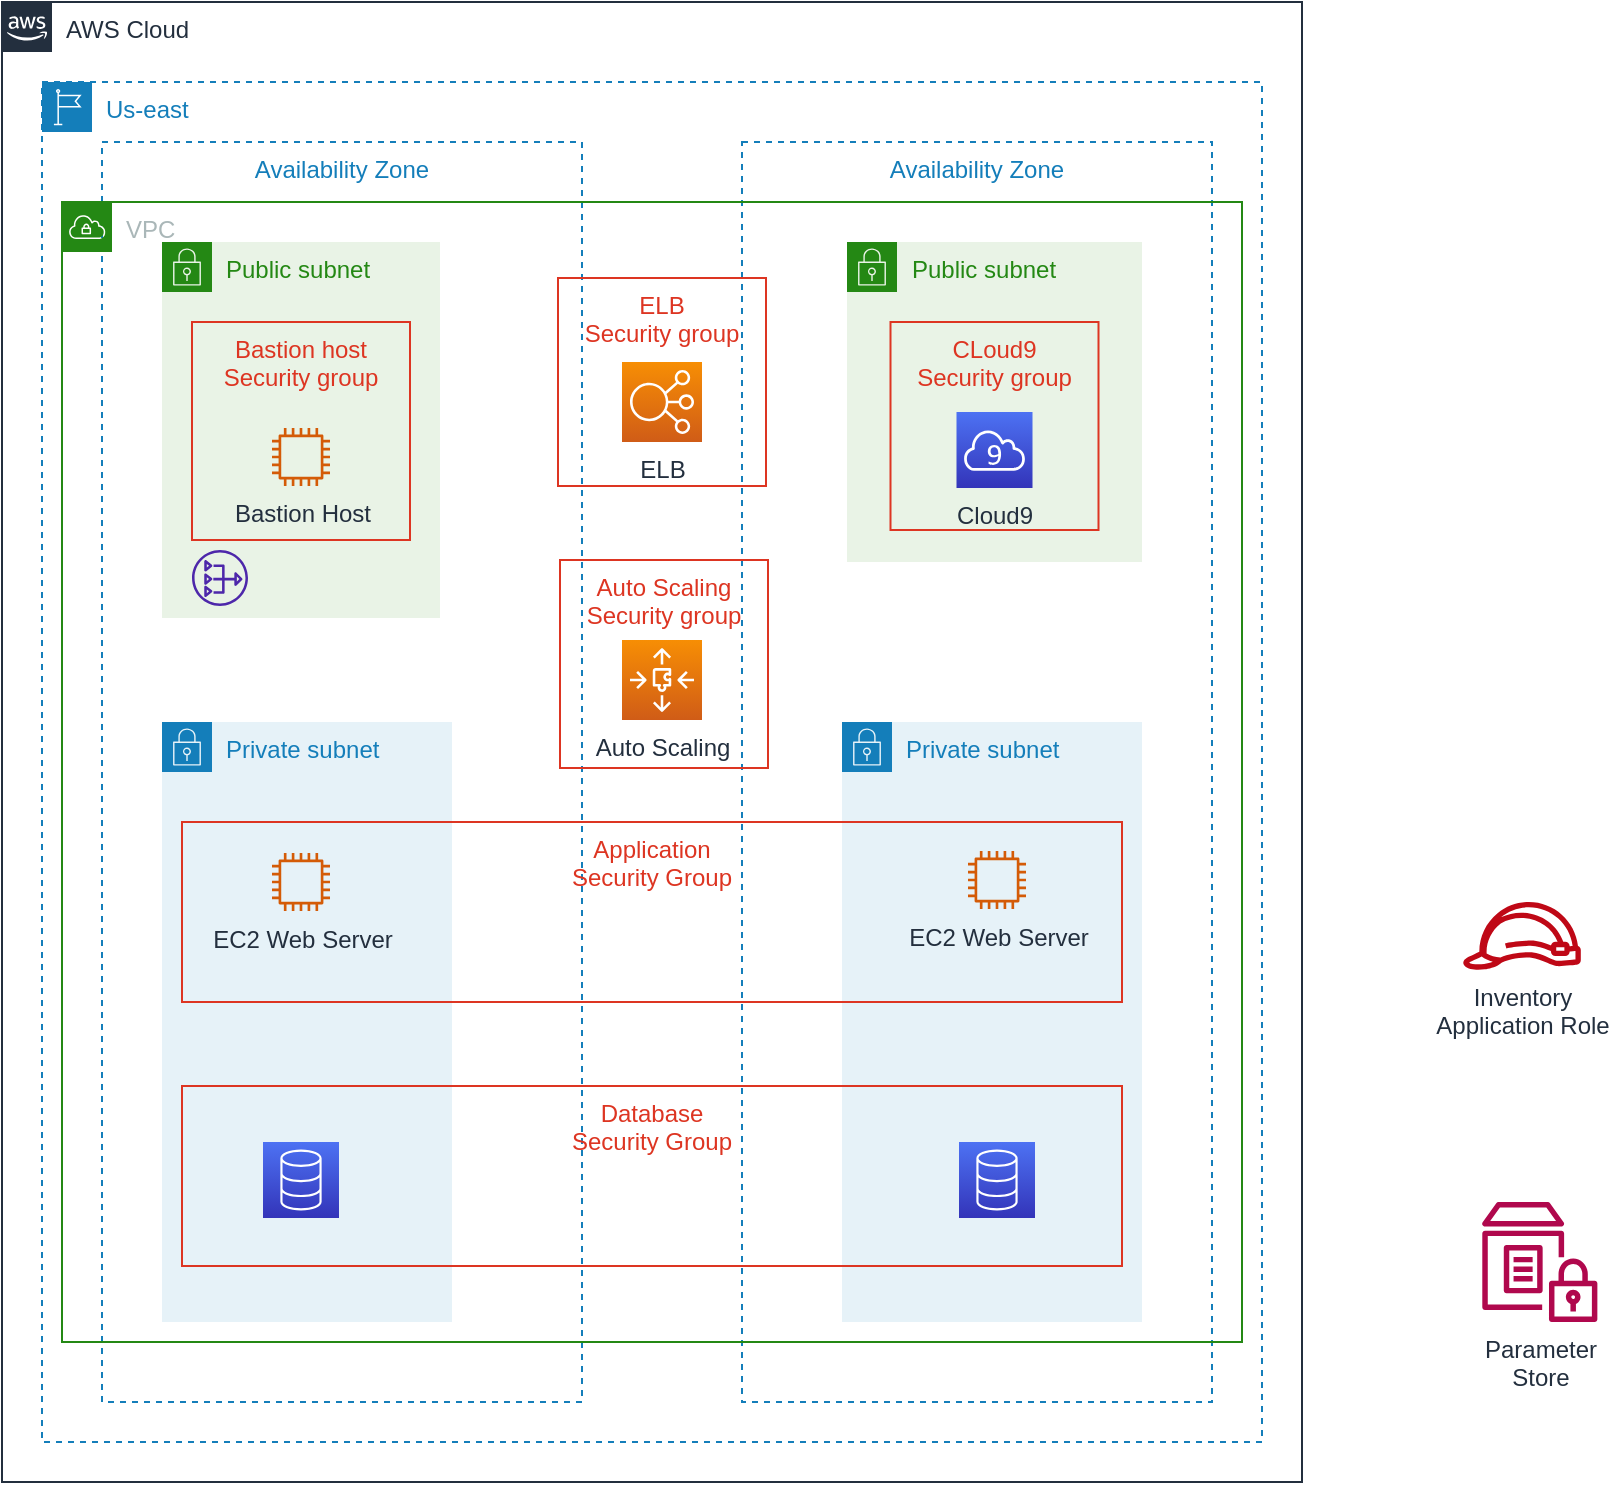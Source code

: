 <mxfile version="17.4.6" type="github">
  <diagram id="EYAx-2xVytG1Fvd3LkRr" name="Page-1">
    <mxGraphModel dx="1542" dy="965" grid="1" gridSize="10" guides="1" tooltips="1" connect="1" arrows="1" fold="1" page="1" pageScale="1" pageWidth="1169" pageHeight="827" math="0" shadow="0">
      <root>
        <mxCell id="0" />
        <mxCell id="1" parent="0" />
        <mxCell id="Jc-0d1ceG-MSq5w1KdFc-4" value="AWS Cloud" style="points=[[0,0],[0.25,0],[0.5,0],[0.75,0],[1,0],[1,0.25],[1,0.5],[1,0.75],[1,1],[0.75,1],[0.5,1],[0.25,1],[0,1],[0,0.75],[0,0.5],[0,0.25]];outlineConnect=0;gradientColor=none;html=1;whiteSpace=wrap;fontSize=12;fontStyle=0;container=1;pointerEvents=0;collapsible=0;recursiveResize=0;shape=mxgraph.aws4.group;grIcon=mxgraph.aws4.group_aws_cloud_alt;strokeColor=#232F3E;fillColor=none;verticalAlign=top;align=left;spacingLeft=30;fontColor=#232F3E;dashed=0;" vertex="1" parent="1">
          <mxGeometry x="200" y="60" width="650" height="740" as="geometry" />
        </mxCell>
        <mxCell id="Jc-0d1ceG-MSq5w1KdFc-5" value="Us-east" style="points=[[0,0],[0.25,0],[0.5,0],[0.75,0],[1,0],[1,0.25],[1,0.5],[1,0.75],[1,1],[0.75,1],[0.5,1],[0.25,1],[0,1],[0,0.75],[0,0.5],[0,0.25]];outlineConnect=0;gradientColor=none;html=1;whiteSpace=wrap;fontSize=12;fontStyle=0;container=1;pointerEvents=0;collapsible=0;recursiveResize=0;shape=mxgraph.aws4.group;grIcon=mxgraph.aws4.group_region;strokeColor=#147EBA;fillColor=none;verticalAlign=top;align=left;spacingLeft=30;fontColor=#147EBA;dashed=1;" vertex="1" parent="1">
          <mxGeometry x="220" y="100" width="610" height="680" as="geometry" />
        </mxCell>
        <mxCell id="Jc-0d1ceG-MSq5w1KdFc-9" value="Availability Zone" style="fillColor=none;strokeColor=#147EBA;dashed=1;verticalAlign=top;fontStyle=0;fontColor=#147EBA;" vertex="1" parent="Jc-0d1ceG-MSq5w1KdFc-5">
          <mxGeometry x="350" y="30" width="235" height="630" as="geometry" />
        </mxCell>
        <mxCell id="Jc-0d1ceG-MSq5w1KdFc-6" value="Availability Zone" style="fillColor=none;strokeColor=#147EBA;dashed=1;verticalAlign=top;fontStyle=0;fontColor=#147EBA;" vertex="1" parent="Jc-0d1ceG-MSq5w1KdFc-5">
          <mxGeometry x="30" y="30" width="240" height="630" as="geometry" />
        </mxCell>
        <mxCell id="Jc-0d1ceG-MSq5w1KdFc-10" value="Public subnet" style="points=[[0,0],[0.25,0],[0.5,0],[0.75,0],[1,0],[1,0.25],[1,0.5],[1,0.75],[1,1],[0.75,1],[0.5,1],[0.25,1],[0,1],[0,0.75],[0,0.5],[0,0.25]];outlineConnect=0;gradientColor=none;html=1;whiteSpace=wrap;fontSize=12;fontStyle=0;container=1;pointerEvents=0;collapsible=0;recursiveResize=0;shape=mxgraph.aws4.group;grIcon=mxgraph.aws4.group_security_group;grStroke=0;strokeColor=#248814;fillColor=#E9F3E6;verticalAlign=top;align=left;spacingLeft=30;fontColor=#248814;dashed=0;" vertex="1" parent="Jc-0d1ceG-MSq5w1KdFc-5">
          <mxGeometry x="60" y="80" width="139" height="188" as="geometry" />
        </mxCell>
        <mxCell id="Jc-0d1ceG-MSq5w1KdFc-15" value="Bastion Host" style="sketch=0;outlineConnect=0;fontColor=#232F3E;gradientColor=none;fillColor=#D45B07;strokeColor=none;dashed=0;verticalLabelPosition=bottom;verticalAlign=top;align=center;html=1;fontSize=12;fontStyle=0;aspect=fixed;pointerEvents=1;shape=mxgraph.aws4.instance2;" vertex="1" parent="Jc-0d1ceG-MSq5w1KdFc-10">
          <mxGeometry x="55" y="93" width="29" height="29" as="geometry" />
        </mxCell>
        <mxCell id="Jc-0d1ceG-MSq5w1KdFc-16" value="Bastion host &#xa;Security group" style="fillColor=none;strokeColor=#DD3522;verticalAlign=top;fontStyle=0;fontColor=#DD3522;" vertex="1" parent="Jc-0d1ceG-MSq5w1KdFc-10">
          <mxGeometry x="15" y="40" width="109" height="109" as="geometry" />
        </mxCell>
        <mxCell id="Jc-0d1ceG-MSq5w1KdFc-29" value="" style="sketch=0;outlineConnect=0;fontColor=#232F3E;gradientColor=none;fillColor=#4D27AA;strokeColor=none;dashed=0;verticalLabelPosition=bottom;verticalAlign=top;align=center;html=1;fontSize=12;fontStyle=0;aspect=fixed;pointerEvents=1;shape=mxgraph.aws4.nat_gateway;" vertex="1" parent="Jc-0d1ceG-MSq5w1KdFc-10">
          <mxGeometry x="15" y="154" width="28" height="28" as="geometry" />
        </mxCell>
        <mxCell id="Jc-0d1ceG-MSq5w1KdFc-11" value="Public subnet" style="points=[[0,0],[0.25,0],[0.5,0],[0.75,0],[1,0],[1,0.25],[1,0.5],[1,0.75],[1,1],[0.75,1],[0.5,1],[0.25,1],[0,1],[0,0.75],[0,0.5],[0,0.25]];outlineConnect=0;gradientColor=none;html=1;whiteSpace=wrap;fontSize=12;fontStyle=0;container=1;pointerEvents=0;collapsible=0;recursiveResize=0;shape=mxgraph.aws4.group;grIcon=mxgraph.aws4.group_security_group;grStroke=0;strokeColor=#248814;fillColor=#E9F3E6;verticalAlign=top;align=left;spacingLeft=30;fontColor=#248814;dashed=0;" vertex="1" parent="Jc-0d1ceG-MSq5w1KdFc-5">
          <mxGeometry x="402.5" y="80" width="147.5" height="160" as="geometry" />
        </mxCell>
        <mxCell id="Jc-0d1ceG-MSq5w1KdFc-25" value="CLoud9&#xa;Security group" style="fillColor=none;strokeColor=#DD3522;verticalAlign=top;fontStyle=0;fontColor=#DD3522;" vertex="1" parent="Jc-0d1ceG-MSq5w1KdFc-11">
          <mxGeometry x="21.75" y="40" width="104" height="104" as="geometry" />
        </mxCell>
        <mxCell id="Jc-0d1ceG-MSq5w1KdFc-12" value="Private subnet" style="points=[[0,0],[0.25,0],[0.5,0],[0.75,0],[1,0],[1,0.25],[1,0.5],[1,0.75],[1,1],[0.75,1],[0.5,1],[0.25,1],[0,1],[0,0.75],[0,0.5],[0,0.25]];outlineConnect=0;gradientColor=none;html=1;whiteSpace=wrap;fontSize=12;fontStyle=0;container=1;pointerEvents=0;collapsible=0;recursiveResize=0;shape=mxgraph.aws4.group;grIcon=mxgraph.aws4.group_security_group;grStroke=0;strokeColor=#147EBA;fillColor=#E6F2F8;verticalAlign=top;align=left;spacingLeft=30;fontColor=#147EBA;dashed=0;" vertex="1" parent="Jc-0d1ceG-MSq5w1KdFc-5">
          <mxGeometry x="60" y="320" width="145" height="300" as="geometry" />
        </mxCell>
        <mxCell id="Jc-0d1ceG-MSq5w1KdFc-22" value="EC2 Web Server" style="sketch=0;outlineConnect=0;fontColor=#232F3E;gradientColor=none;fillColor=#D45B07;strokeColor=none;dashed=0;verticalLabelPosition=bottom;verticalAlign=top;align=center;html=1;fontSize=12;fontStyle=0;aspect=fixed;pointerEvents=1;shape=mxgraph.aws4.instance2;" vertex="1" parent="Jc-0d1ceG-MSq5w1KdFc-12">
          <mxGeometry x="55" y="65.5" width="29" height="29" as="geometry" />
        </mxCell>
        <mxCell id="Jc-0d1ceG-MSq5w1KdFc-35" value="" style="sketch=0;points=[[0,0,0],[0.25,0,0],[0.5,0,0],[0.75,0,0],[1,0,0],[0,1,0],[0.25,1,0],[0.5,1,0],[0.75,1,0],[1,1,0],[0,0.25,0],[0,0.5,0],[0,0.75,0],[1,0.25,0],[1,0.5,0],[1,0.75,0]];outlineConnect=0;fontColor=#232F3E;gradientColor=#4D72F3;gradientDirection=north;fillColor=#3334B9;strokeColor=#ffffff;dashed=0;verticalLabelPosition=bottom;verticalAlign=top;align=center;html=1;fontSize=12;fontStyle=0;aspect=fixed;shape=mxgraph.aws4.resourceIcon;resIcon=mxgraph.aws4.database;" vertex="1" parent="Jc-0d1ceG-MSq5w1KdFc-12">
          <mxGeometry x="50.5" y="210" width="38" height="38" as="geometry" />
        </mxCell>
        <mxCell id="Jc-0d1ceG-MSq5w1KdFc-14" value="Auto Scaling" style="sketch=0;points=[[0,0,0],[0.25,0,0],[0.5,0,0],[0.75,0,0],[1,0,0],[0,1,0],[0.25,1,0],[0.5,1,0],[0.75,1,0],[1,1,0],[0,0.25,0],[0,0.5,0],[0,0.75,0],[1,0.25,0],[1,0.5,0],[1,0.75,0]];outlineConnect=0;fontColor=#232F3E;gradientColor=#F78E04;gradientDirection=north;fillColor=#D05C17;strokeColor=#ffffff;dashed=0;verticalLabelPosition=bottom;verticalAlign=top;align=center;html=1;fontSize=12;fontStyle=0;aspect=fixed;shape=mxgraph.aws4.resourceIcon;resIcon=mxgraph.aws4.auto_scaling3;" vertex="1" parent="Jc-0d1ceG-MSq5w1KdFc-5">
          <mxGeometry x="290" y="279" width="40" height="40" as="geometry" />
        </mxCell>
        <mxCell id="Jc-0d1ceG-MSq5w1KdFc-18" value="ELB" style="sketch=0;points=[[0,0,0],[0.25,0,0],[0.5,0,0],[0.75,0,0],[1,0,0],[0,1,0],[0.25,1,0],[0.5,1,0],[0.75,1,0],[1,1,0],[0,0.25,0],[0,0.5,0],[0,0.75,0],[1,0.25,0],[1,0.5,0],[1,0.75,0]];outlineConnect=0;fontColor=#232F3E;gradientColor=#F78E04;gradientDirection=north;fillColor=#D05C17;strokeColor=#ffffff;dashed=0;verticalLabelPosition=bottom;verticalAlign=top;align=center;html=1;fontSize=12;fontStyle=0;aspect=fixed;shape=mxgraph.aws4.resourceIcon;resIcon=mxgraph.aws4.elastic_load_balancing;" vertex="1" parent="Jc-0d1ceG-MSq5w1KdFc-5">
          <mxGeometry x="290" y="140" width="40" height="40" as="geometry" />
        </mxCell>
        <mxCell id="Jc-0d1ceG-MSq5w1KdFc-3" value="Cloud9" style="sketch=0;points=[[0,0,0],[0.25,0,0],[0.5,0,0],[0.75,0,0],[1,0,0],[0,1,0],[0.25,1,0],[0.5,1,0],[0.75,1,0],[1,1,0],[0,0.25,0],[0,0.5,0],[0,0.75,0],[1,0.25,0],[1,0.5,0],[1,0.75,0]];outlineConnect=0;fontColor=#232F3E;gradientColor=#4D72F3;gradientDirection=north;fillColor=#3334B9;strokeColor=#ffffff;dashed=0;verticalLabelPosition=bottom;verticalAlign=top;align=center;html=1;fontSize=12;fontStyle=0;aspect=fixed;shape=mxgraph.aws4.resourceIcon;resIcon=mxgraph.aws4.cloud9;" vertex="1" parent="Jc-0d1ceG-MSq5w1KdFc-5">
          <mxGeometry x="457.25" y="165" width="38" height="38" as="geometry" />
        </mxCell>
        <mxCell id="Jc-0d1ceG-MSq5w1KdFc-21" value="Auto Scaling&#xa;Security group" style="fillColor=none;strokeColor=#DD3522;verticalAlign=top;fontStyle=0;fontColor=#DD3522;" vertex="1" parent="Jc-0d1ceG-MSq5w1KdFc-5">
          <mxGeometry x="259" y="239" width="104" height="104" as="geometry" />
        </mxCell>
        <mxCell id="Jc-0d1ceG-MSq5w1KdFc-19" value="ELB&#xa;Security group" style="fillColor=none;strokeColor=#DD3522;verticalAlign=top;fontStyle=0;fontColor=#DD3522;" vertex="1" parent="Jc-0d1ceG-MSq5w1KdFc-5">
          <mxGeometry x="258" y="98" width="104" height="104" as="geometry" />
        </mxCell>
        <mxCell id="Jc-0d1ceG-MSq5w1KdFc-31" value="Private subnet" style="points=[[0,0],[0.25,0],[0.5,0],[0.75,0],[1,0],[1,0.25],[1,0.5],[1,0.75],[1,1],[0.75,1],[0.5,1],[0.25,1],[0,1],[0,0.75],[0,0.5],[0,0.25]];outlineConnect=0;gradientColor=none;html=1;whiteSpace=wrap;fontSize=12;fontStyle=0;container=1;pointerEvents=0;collapsible=0;recursiveResize=0;shape=mxgraph.aws4.group;grIcon=mxgraph.aws4.group_security_group;grStroke=0;strokeColor=#147EBA;fillColor=#E6F2F8;verticalAlign=top;align=left;spacingLeft=30;fontColor=#147EBA;dashed=0;" vertex="1" parent="1">
          <mxGeometry x="620" y="420" width="150" height="300" as="geometry" />
        </mxCell>
        <mxCell id="Jc-0d1ceG-MSq5w1KdFc-32" value="EC2 Web Server" style="sketch=0;outlineConnect=0;fontColor=#232F3E;gradientColor=none;fillColor=#D45B07;strokeColor=none;dashed=0;verticalLabelPosition=bottom;verticalAlign=top;align=center;html=1;fontSize=12;fontStyle=0;aspect=fixed;pointerEvents=1;shape=mxgraph.aws4.instance2;" vertex="1" parent="Jc-0d1ceG-MSq5w1KdFc-31">
          <mxGeometry x="63" y="64.5" width="29" height="29" as="geometry" />
        </mxCell>
        <mxCell id="Jc-0d1ceG-MSq5w1KdFc-36" value="" style="sketch=0;points=[[0,0,0],[0.25,0,0],[0.5,0,0],[0.75,0,0],[1,0,0],[0,1,0],[0.25,1,0],[0.5,1,0],[0.75,1,0],[1,1,0],[0,0.25,0],[0,0.5,0],[0,0.75,0],[1,0.25,0],[1,0.5,0],[1,0.75,0]];outlineConnect=0;fontColor=#232F3E;gradientColor=#4D72F3;gradientDirection=north;fillColor=#3334B9;strokeColor=#ffffff;dashed=0;verticalLabelPosition=bottom;verticalAlign=top;align=center;html=1;fontSize=12;fontStyle=0;aspect=fixed;shape=mxgraph.aws4.resourceIcon;resIcon=mxgraph.aws4.database;" vertex="1" parent="Jc-0d1ceG-MSq5w1KdFc-31">
          <mxGeometry x="58.5" y="210" width="38" height="38" as="geometry" />
        </mxCell>
        <mxCell id="Jc-0d1ceG-MSq5w1KdFc-34" value="Application &#xa;Security Group" style="fillColor=none;strokeColor=#DD3522;verticalAlign=top;fontStyle=0;fontColor=#DD3522;" vertex="1" parent="1">
          <mxGeometry x="290" y="470" width="470" height="90" as="geometry" />
        </mxCell>
        <mxCell id="Jc-0d1ceG-MSq5w1KdFc-37" value="Database&#xa;Security Group" style="fillColor=none;strokeColor=#DD3522;verticalAlign=top;fontStyle=0;fontColor=#DD3522;" vertex="1" parent="1">
          <mxGeometry x="290" y="602" width="470" height="90" as="geometry" />
        </mxCell>
        <mxCell id="Jc-0d1ceG-MSq5w1KdFc-38" value="Inventory&lt;br&gt;Application Role" style="sketch=0;outlineConnect=0;fontColor=#232F3E;gradientColor=none;fillColor=#BF0816;strokeColor=none;dashed=0;verticalLabelPosition=bottom;verticalAlign=top;align=center;html=1;fontSize=12;fontStyle=0;aspect=fixed;pointerEvents=1;shape=mxgraph.aws4.role;" vertex="1" parent="1">
          <mxGeometry x="930" y="510" width="60" height="33.85" as="geometry" />
        </mxCell>
        <mxCell id="Jc-0d1ceG-MSq5w1KdFc-39" value="Parameter&lt;br&gt;Store" style="sketch=0;outlineConnect=0;fontColor=#232F3E;gradientColor=none;fillColor=#B0084D;strokeColor=none;dashed=0;verticalLabelPosition=bottom;verticalAlign=top;align=center;html=1;fontSize=12;fontStyle=0;aspect=fixed;pointerEvents=1;shape=mxgraph.aws4.parameter_store;" vertex="1" parent="1">
          <mxGeometry x="940" y="660" width="57.69" height="60" as="geometry" />
        </mxCell>
        <mxCell id="Jc-0d1ceG-MSq5w1KdFc-40" value="VPC" style="points=[[0,0],[0.25,0],[0.5,0],[0.75,0],[1,0],[1,0.25],[1,0.5],[1,0.75],[1,1],[0.75,1],[0.5,1],[0.25,1],[0,1],[0,0.75],[0,0.5],[0,0.25]];outlineConnect=0;gradientColor=none;html=1;whiteSpace=wrap;fontSize=12;fontStyle=0;container=1;pointerEvents=0;collapsible=0;recursiveResize=0;shape=mxgraph.aws4.group;grIcon=mxgraph.aws4.group_vpc;strokeColor=#248814;fillColor=none;verticalAlign=top;align=left;spacingLeft=30;fontColor=#AAB7B8;dashed=0;" vertex="1" parent="1">
          <mxGeometry x="230" y="160" width="590" height="570" as="geometry" />
        </mxCell>
      </root>
    </mxGraphModel>
  </diagram>
</mxfile>
